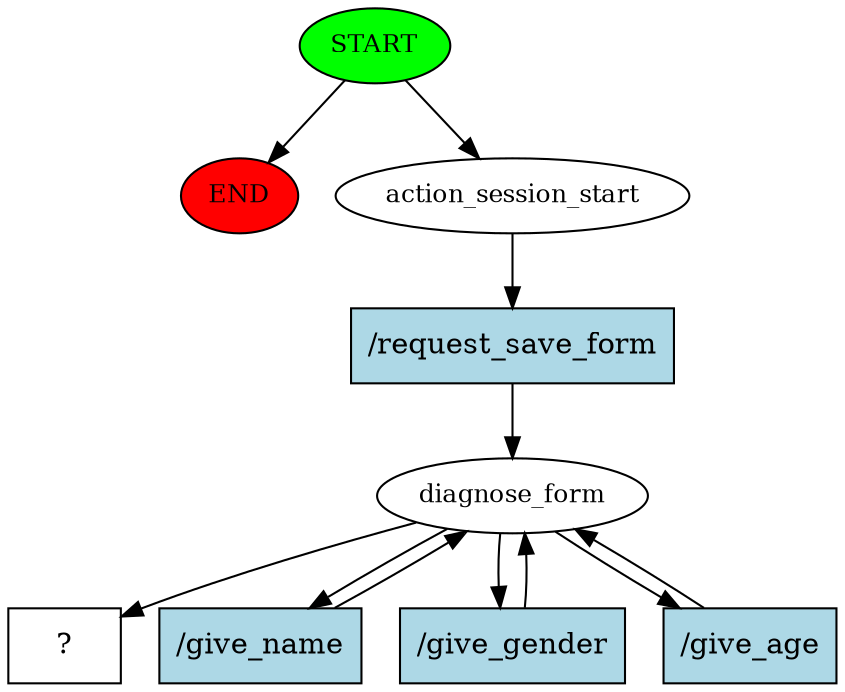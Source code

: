 digraph  {
0 [class="start active", fillcolor=green, fontsize=12, label=START, style=filled];
"-1" [class=end, fillcolor=red, fontsize=12, label=END, style=filled];
1 [class=active, fontsize=12, label=action_session_start];
2 [class=active, fontsize=12, label=diagnose_form];
6 [class="intent dashed active", label="  ?  ", shape=rect];
7 [class="intent active", fillcolor=lightblue, label="/request_save_form", shape=rect, style=filled];
8 [class="intent active", fillcolor=lightblue, label="/give_name", shape=rect, style=filled];
9 [class="intent active", fillcolor=lightblue, label="/give_gender", shape=rect, style=filled];
10 [class="intent active", fillcolor=lightblue, label="/give_age", shape=rect, style=filled];
0 -> "-1"  [class="", key=NONE, label=""];
0 -> 1  [class=active, key=NONE, label=""];
1 -> 7  [class=active, key=0];
2 -> 6  [class=active, key=NONE, label=""];
2 -> 8  [class=active, key=0];
2 -> 9  [class=active, key=0];
2 -> 10  [class=active, key=0];
7 -> 2  [class=active, key=0];
8 -> 2  [class=active, key=0];
9 -> 2  [class=active, key=0];
10 -> 2  [class=active, key=0];
}

